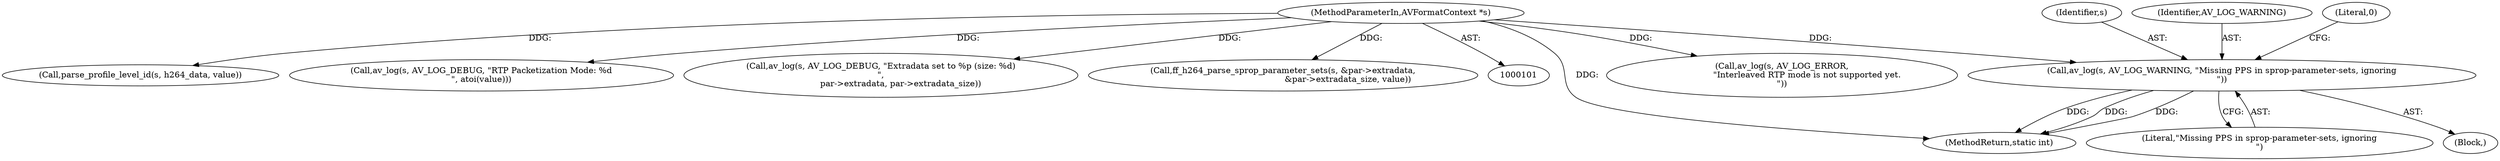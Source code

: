digraph "0_FFmpeg_c42a1388a6d1bfd8001bf6a4241d8ca27e49326d@pointer" {
"1000176" [label="(Call,av_log(s, AV_LOG_WARNING, \"Missing PPS in sprop-parameter-sets, ignoring\n\"))"];
"1000102" [label="(MethodParameterIn,AVFormatContext *s)"];
"1000219" [label="(MethodReturn,static int)"];
"1000177" [label="(Identifier,s)"];
"1000179" [label="(Literal,\"Missing PPS in sprop-parameter-sets, ignoring\n\")"];
"1000178" [label="(Identifier,AV_LOG_WARNING)"];
"1000176" [label="(Call,av_log(s, AV_LOG_WARNING, \"Missing PPS in sprop-parameter-sets, ignoring\n\"))"];
"1000138" [label="(Call,av_log(s, AV_LOG_ERROR,\n                   \"Interleaved RTP mode is not supported yet.\n\"))"];
"1000154" [label="(Call,parse_profile_level_id(s, h264_data, value))"];
"1000175" [label="(Block,)"];
"1000120" [label="(Call,av_log(s, AV_LOG_DEBUG, \"RTP Packetization Mode: %d\n\", atoi(value)))"];
"1000205" [label="(Call,av_log(s, AV_LOG_DEBUG, \"Extradata set to %p (size: %d)\n\",\n               par->extradata, par->extradata_size))"];
"1000181" [label="(Literal,0)"];
"1000102" [label="(MethodParameterIn,AVFormatContext *s)"];
"1000194" [label="(Call,ff_h264_parse_sprop_parameter_sets(s, &par->extradata,\n                                                 &par->extradata_size, value))"];
"1000176" -> "1000175"  [label="AST: "];
"1000176" -> "1000179"  [label="CFG: "];
"1000177" -> "1000176"  [label="AST: "];
"1000178" -> "1000176"  [label="AST: "];
"1000179" -> "1000176"  [label="AST: "];
"1000181" -> "1000176"  [label="CFG: "];
"1000176" -> "1000219"  [label="DDG: "];
"1000176" -> "1000219"  [label="DDG: "];
"1000176" -> "1000219"  [label="DDG: "];
"1000102" -> "1000176"  [label="DDG: "];
"1000102" -> "1000101"  [label="AST: "];
"1000102" -> "1000219"  [label="DDG: "];
"1000102" -> "1000120"  [label="DDG: "];
"1000102" -> "1000138"  [label="DDG: "];
"1000102" -> "1000154"  [label="DDG: "];
"1000102" -> "1000194"  [label="DDG: "];
"1000102" -> "1000205"  [label="DDG: "];
}
